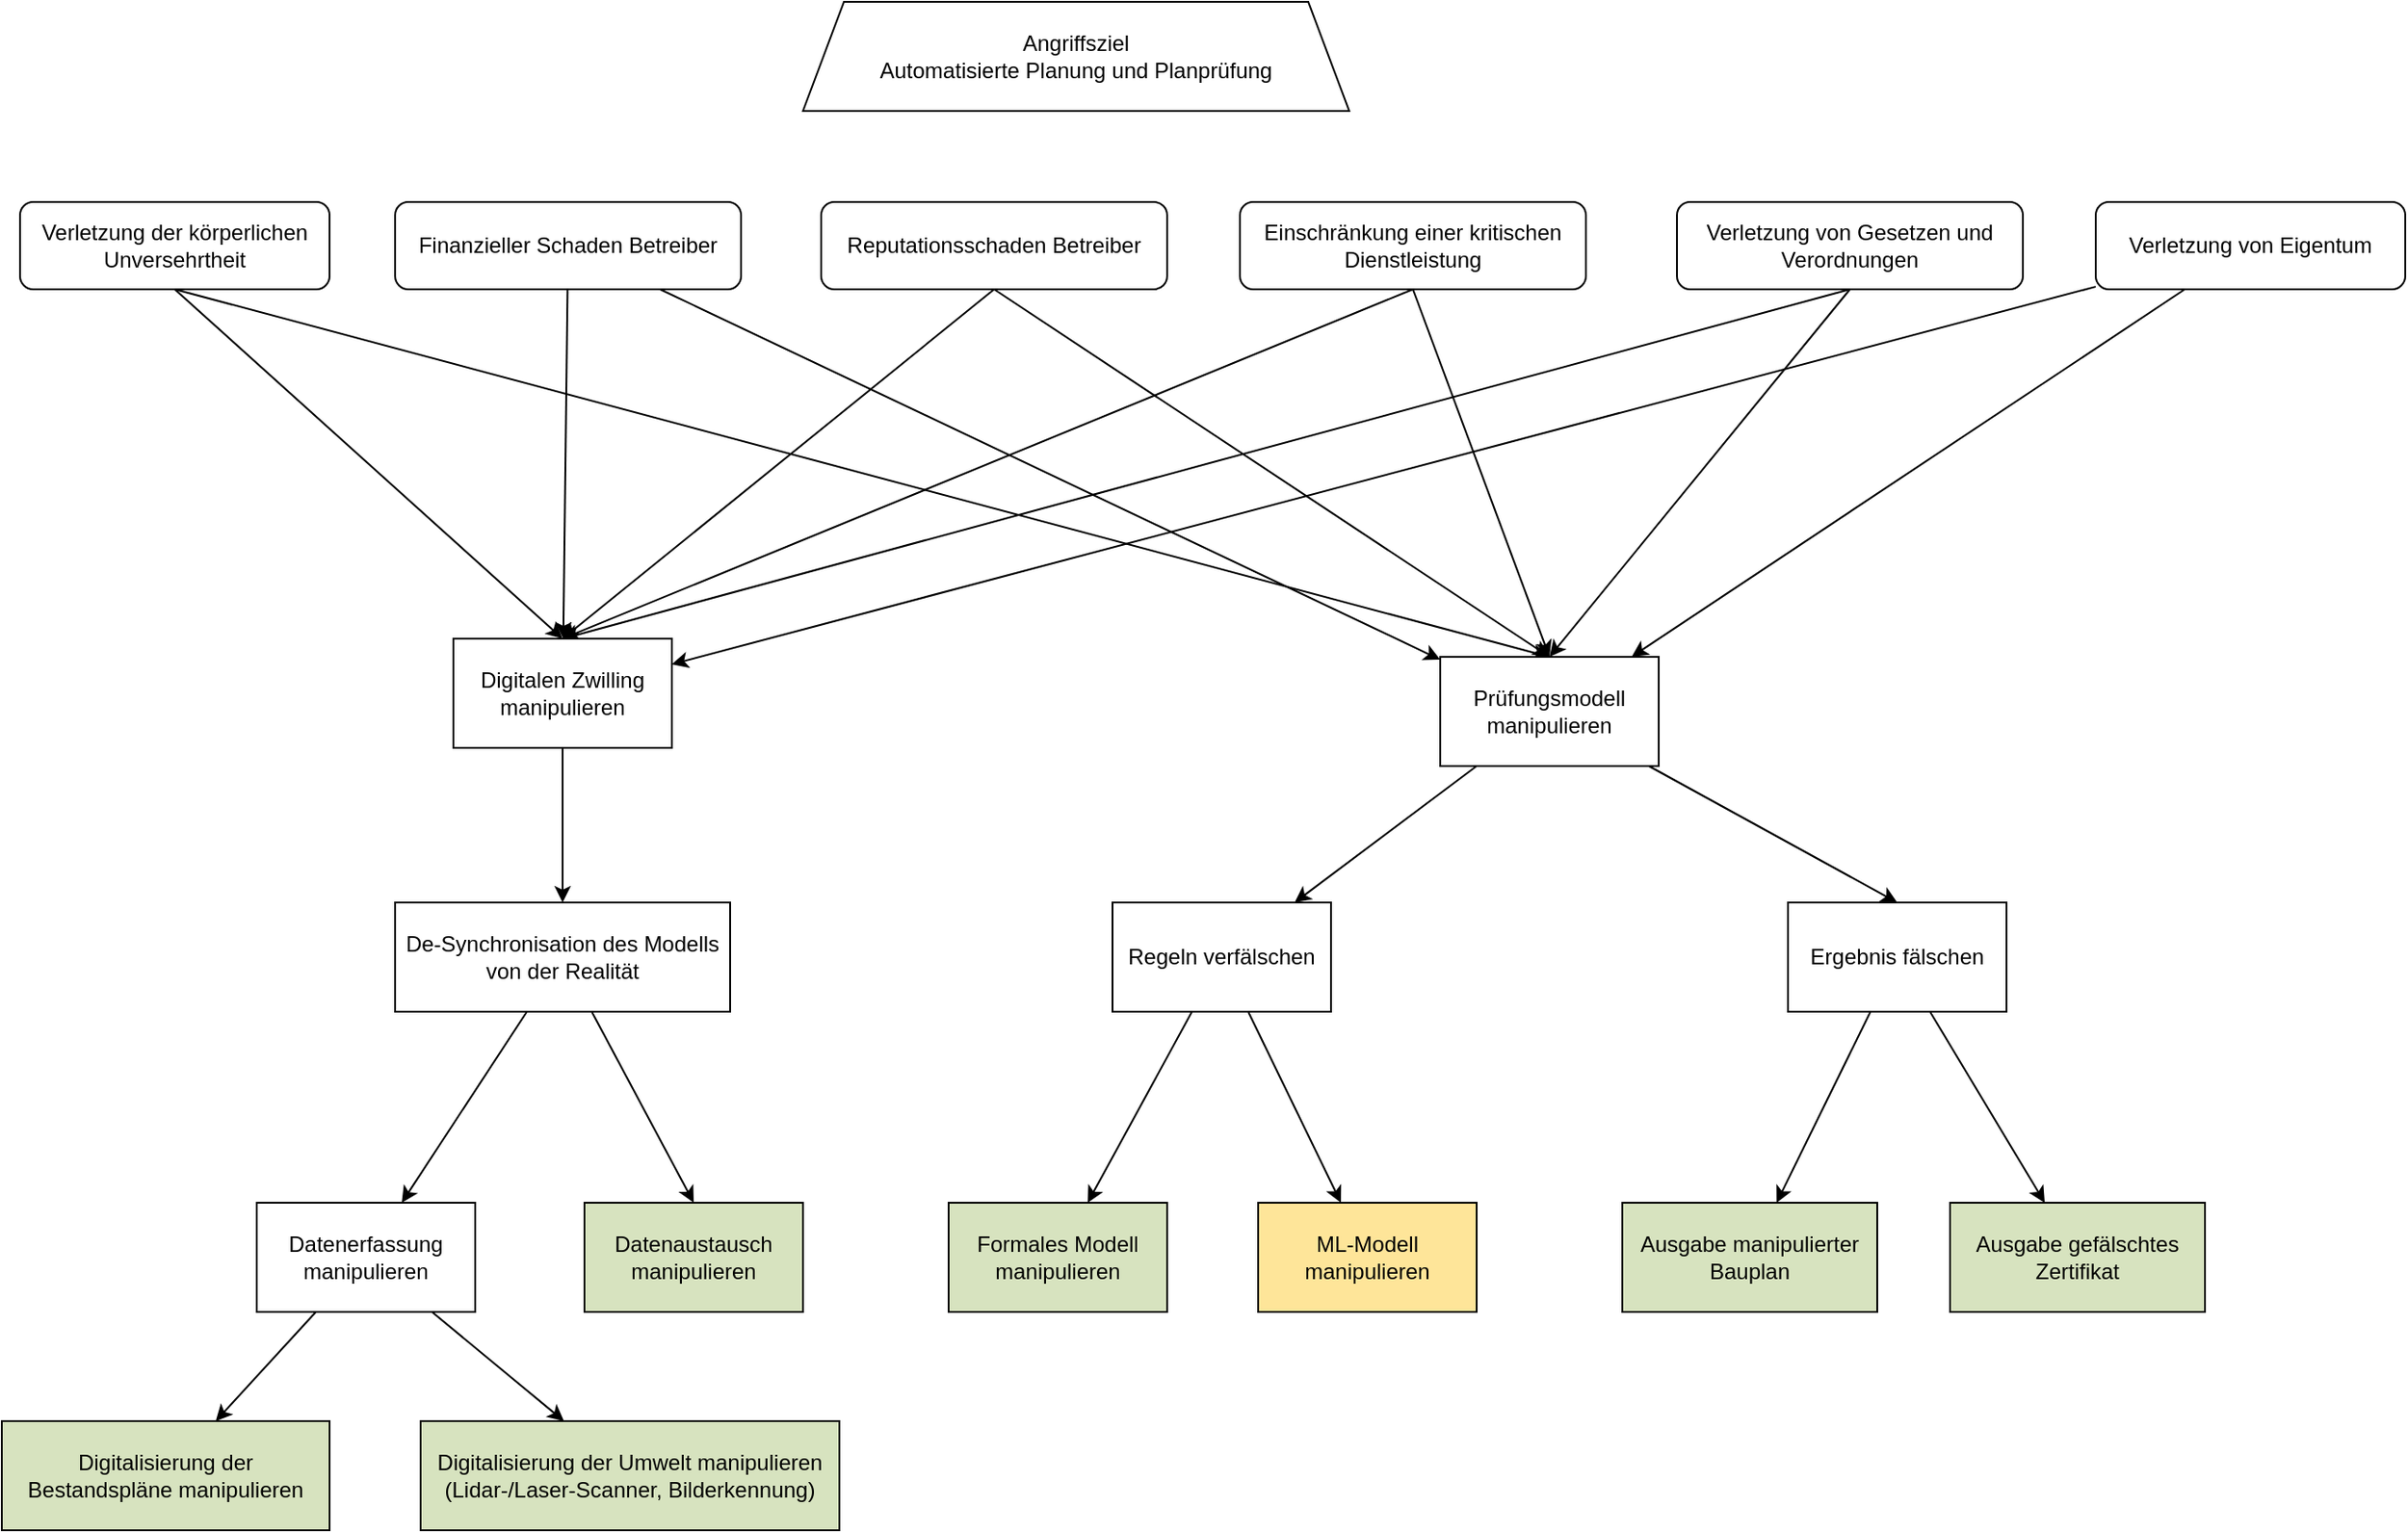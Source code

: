 <mxfile compressed="false" version="15.7.3" type="device">
  <diagram id="jLZkieyW3AFqTRxJEDt1" name="Seite-1">
    <mxGraphModel dx="-358" dy="1029" grid="1" gridSize="10" guides="1" tooltips="1" connect="1" arrows="1" fold="1" page="1" pageScale="1" pageWidth="827" pageHeight="1169" math="0" shadow="0">
      <root>
        <mxCell id="0" />
        <mxCell id="1" parent="0" />
        <mxCell id="8U_8wvUCqnKFDiD6axn3-1" style="rounded=0;orthogonalLoop=1;jettySize=auto;html=1;exitX=0.5;exitY=1;exitDx=0;exitDy=0;entryX=0.5;entryY=0;entryDx=0;entryDy=0;" parent="1" source="efBT3XxfbWkx_M3Lsu19-3" target="efBT3XxfbWkx_M3Lsu19-8" edge="1">
          <mxGeometry relative="1" as="geometry" />
        </mxCell>
        <mxCell id="8U_8wvUCqnKFDiD6axn3-5" style="edgeStyle=none;rounded=0;orthogonalLoop=1;jettySize=auto;html=1;exitX=0.5;exitY=1;exitDx=0;exitDy=0;entryX=0.5;entryY=0;entryDx=0;entryDy=0;" parent="1" source="efBT3XxfbWkx_M3Lsu19-3" target="efBT3XxfbWkx_M3Lsu19-7" edge="1">
          <mxGeometry relative="1" as="geometry" />
        </mxCell>
        <object label="Verletzung der körperlichen Unversehrtheit" id="efBT3XxfbWkx_M3Lsu19-3">
          <ag_attributes />
          <ag_computed_attributes />
          <mxCell style="rounded=1;whiteSpace=wrap;" parent="1" vertex="1">
            <mxGeometry x="1770" y="140" width="170" height="48" as="geometry" />
          </mxCell>
        </object>
        <mxCell id="8U_8wvUCqnKFDiD6axn3-2" style="edgeStyle=none;rounded=0;orthogonalLoop=1;jettySize=auto;html=1;exitX=0.5;exitY=1;exitDx=0;exitDy=0;entryX=0.5;entryY=0;entryDx=0;entryDy=0;" parent="1" source="efBT3XxfbWkx_M3Lsu19-4" target="efBT3XxfbWkx_M3Lsu19-8" edge="1">
          <mxGeometry relative="1" as="geometry">
            <mxPoint x="2160" y="470" as="targetPoint" />
          </mxGeometry>
        </mxCell>
        <mxCell id="8U_8wvUCqnKFDiD6axn3-6" style="edgeStyle=none;rounded=0;orthogonalLoop=1;jettySize=auto;html=1;exitX=0.5;exitY=1;exitDx=0;exitDy=0;entryX=0.5;entryY=0;entryDx=0;entryDy=0;" parent="1" source="efBT3XxfbWkx_M3Lsu19-4" target="efBT3XxfbWkx_M3Lsu19-7" edge="1">
          <mxGeometry relative="1" as="geometry">
            <mxPoint x="2470" y="470" as="targetPoint" />
          </mxGeometry>
        </mxCell>
        <object label="Reputationsschaden Betreiber" id="efBT3XxfbWkx_M3Lsu19-4">
          <ag_attributes />
          <ag_computed_attributes />
          <mxCell style="rounded=1;whiteSpace=wrap;" parent="1" vertex="1">
            <mxGeometry x="2210" y="140" width="190" height="48" as="geometry" />
          </mxCell>
        </object>
        <mxCell id="8U_8wvUCqnKFDiD6axn3-3" style="edgeStyle=none;rounded=0;orthogonalLoop=1;jettySize=auto;html=1;exitX=0.5;exitY=1;exitDx=0;exitDy=0;entryX=0.5;entryY=0;entryDx=0;entryDy=0;" parent="1" source="efBT3XxfbWkx_M3Lsu19-5" target="efBT3XxfbWkx_M3Lsu19-8" edge="1">
          <mxGeometry relative="1" as="geometry" />
        </mxCell>
        <mxCell id="8U_8wvUCqnKFDiD6axn3-7" style="edgeStyle=none;rounded=0;orthogonalLoop=1;jettySize=auto;html=1;exitX=0.5;exitY=1;exitDx=0;exitDy=0;entryX=0.5;entryY=0;entryDx=0;entryDy=0;" parent="1" source="efBT3XxfbWkx_M3Lsu19-5" target="efBT3XxfbWkx_M3Lsu19-7" edge="1">
          <mxGeometry relative="1" as="geometry">
            <mxPoint x="2470" y="470" as="targetPoint" />
          </mxGeometry>
        </mxCell>
        <object label="Einschränkung einer kritischen Dienstleistung" id="efBT3XxfbWkx_M3Lsu19-5">
          <ag_attributes />
          <ag_computed_attributes />
          <mxCell style="rounded=1;whiteSpace=wrap;" parent="1" vertex="1">
            <mxGeometry x="2440" y="140" width="190" height="48" as="geometry" />
          </mxCell>
        </object>
        <mxCell id="8U_8wvUCqnKFDiD6axn3-4" style="edgeStyle=none;rounded=0;orthogonalLoop=1;jettySize=auto;html=1;exitX=0.5;exitY=1;exitDx=0;exitDy=0;entryX=0.5;entryY=0;entryDx=0;entryDy=0;" parent="1" source="efBT3XxfbWkx_M3Lsu19-6" target="efBT3XxfbWkx_M3Lsu19-8" edge="1">
          <mxGeometry relative="1" as="geometry">
            <mxPoint x="2160" y="470" as="targetPoint" />
          </mxGeometry>
        </mxCell>
        <mxCell id="8U_8wvUCqnKFDiD6axn3-8" style="edgeStyle=none;rounded=0;orthogonalLoop=1;jettySize=auto;html=1;exitX=0.5;exitY=1;exitDx=0;exitDy=0;entryX=0.5;entryY=0;entryDx=0;entryDy=0;" parent="1" source="efBT3XxfbWkx_M3Lsu19-6" target="efBT3XxfbWkx_M3Lsu19-7" edge="1">
          <mxGeometry relative="1" as="geometry">
            <mxPoint x="2470" y="470" as="targetPoint" />
          </mxGeometry>
        </mxCell>
        <object label="Verletzung von Gesetzen und Verordnungen" id="efBT3XxfbWkx_M3Lsu19-6">
          <ag_attributes />
          <ag_computed_attributes />
          <mxCell style="rounded=1;whiteSpace=wrap;" parent="1" vertex="1">
            <mxGeometry x="2680" y="140" width="190" height="48" as="geometry" />
          </mxCell>
        </object>
        <mxCell id="8U_8wvUCqnKFDiD6axn3-13" value="" style="edgeStyle=none;rounded=0;orthogonalLoop=1;jettySize=auto;html=1;" parent="1" source="efBT3XxfbWkx_M3Lsu19-7" target="8U_8wvUCqnKFDiD6axn3-12" edge="1">
          <mxGeometry relative="1" as="geometry" />
        </mxCell>
        <mxCell id="8U_8wvUCqnKFDiD6axn3-16" style="edgeStyle=none;rounded=0;orthogonalLoop=1;jettySize=auto;html=1;entryX=0.5;entryY=0;entryDx=0;entryDy=0;" parent="1" source="efBT3XxfbWkx_M3Lsu19-7" target="8U_8wvUCqnKFDiD6axn3-15" edge="1">
          <mxGeometry relative="1" as="geometry" />
        </mxCell>
        <mxCell id="efBT3XxfbWkx_M3Lsu19-7" value="Prüfungsmodell manipulieren" style="rounded=0;whiteSpace=wrap;" parent="1" vertex="1">
          <mxGeometry x="2550" y="390" width="120" height="60" as="geometry" />
        </mxCell>
        <mxCell id="8U_8wvUCqnKFDiD6axn3-11" value="" style="edgeStyle=none;rounded=0;orthogonalLoop=1;jettySize=auto;html=1;entryX=0.5;entryY=0;entryDx=0;entryDy=0;" parent="1" source="efBT3XxfbWkx_M3Lsu19-8" target="8U_8wvUCqnKFDiD6axn3-10" edge="1">
          <mxGeometry relative="1" as="geometry" />
        </mxCell>
        <mxCell id="8U_8wvUCqnKFDiD6axn3-19" style="edgeStyle=none;rounded=0;orthogonalLoop=1;jettySize=auto;html=1;entryX=0.5;entryY=0;entryDx=0;entryDy=0;" parent="1" source="8U_8wvUCqnKFDiD6axn3-10" target="8U_8wvUCqnKFDiD6axn3-18" edge="1">
          <mxGeometry relative="1" as="geometry" />
        </mxCell>
        <object label="Digitalen Zwilling manipulieren" id="efBT3XxfbWkx_M3Lsu19-8">
          <ag_attributes />
          <ag_computed_attributes />
          <mxCell style="rounded=0;whiteSpace=wrap;" parent="1" vertex="1">
            <mxGeometry x="2008" y="380" width="120" height="60" as="geometry" />
          </mxCell>
        </object>
        <mxCell id="8U_8wvUCqnKFDiD6axn3-9" style="edgeStyle=none;rounded=0;orthogonalLoop=1;jettySize=auto;html=1;exitX=0.5;exitY=1;exitDx=0;exitDy=0;" parent="1" source="efBT3XxfbWkx_M3Lsu19-7" target="efBT3XxfbWkx_M3Lsu19-7" edge="1">
          <mxGeometry relative="1" as="geometry" />
        </mxCell>
        <mxCell id="8U_8wvUCqnKFDiD6axn3-10" value="De-Synchronisation des Modells von der Realität" style="rounded=0;whiteSpace=wrap;" parent="1" vertex="1">
          <mxGeometry x="1976" y="525" width="184" height="60" as="geometry" />
        </mxCell>
        <mxCell id="-USMrEy12YP6Dv1XTXEw-17" value="" style="rounded=0;orthogonalLoop=1;jettySize=auto;html=1;" parent="1" source="8U_8wvUCqnKFDiD6axn3-12" target="-USMrEy12YP6Dv1XTXEw-16" edge="1">
          <mxGeometry relative="1" as="geometry" />
        </mxCell>
        <mxCell id="-USMrEy12YP6Dv1XTXEw-19" value="" style="rounded=0;orthogonalLoop=1;jettySize=auto;html=1;" parent="1" source="8U_8wvUCqnKFDiD6axn3-12" target="-USMrEy12YP6Dv1XTXEw-18" edge="1">
          <mxGeometry relative="1" as="geometry" />
        </mxCell>
        <mxCell id="8U_8wvUCqnKFDiD6axn3-12" value="Regeln verfälschen" style="rounded=0;whiteSpace=wrap;" parent="1" vertex="1">
          <mxGeometry x="2370" y="525" width="120" height="60" as="geometry" />
        </mxCell>
        <mxCell id="-USMrEy12YP6Dv1XTXEw-13" style="rounded=0;orthogonalLoop=1;jettySize=auto;html=1;" parent="1" source="8U_8wvUCqnKFDiD6axn3-15" target="-USMrEy12YP6Dv1XTXEw-7" edge="1">
          <mxGeometry relative="1" as="geometry" />
        </mxCell>
        <mxCell id="-USMrEy12YP6Dv1XTXEw-15" value="" style="rounded=0;orthogonalLoop=1;jettySize=auto;html=1;" parent="1" source="8U_8wvUCqnKFDiD6axn3-15" target="-USMrEy12YP6Dv1XTXEw-14" edge="1">
          <mxGeometry relative="1" as="geometry" />
        </mxCell>
        <mxCell id="8U_8wvUCqnKFDiD6axn3-15" value="Ergebnis fälschen" style="whiteSpace=wrap;html=1;rounded=0;" parent="1" vertex="1">
          <mxGeometry x="2741" y="525" width="120" height="60" as="geometry" />
        </mxCell>
        <mxCell id="8U_8wvUCqnKFDiD6axn3-18" value="Datenaustausch manipulieren" style="whiteSpace=wrap;fillColor=#D7E3BF;" parent="1" vertex="1">
          <mxGeometry x="2080" y="690" width="120" height="60" as="geometry" />
        </mxCell>
        <mxCell id="-USMrEy12YP6Dv1XTXEw-5" style="rounded=0;orthogonalLoop=1;jettySize=auto;html=1;" parent="1" source="-USMrEy12YP6Dv1XTXEw-1" target="-USMrEy12YP6Dv1XTXEw-3" edge="1">
          <mxGeometry relative="1" as="geometry" />
        </mxCell>
        <mxCell id="-USMrEy12YP6Dv1XTXEw-6" style="rounded=0;orthogonalLoop=1;jettySize=auto;html=1;" parent="1" source="-USMrEy12YP6Dv1XTXEw-1" target="-USMrEy12YP6Dv1XTXEw-4" edge="1">
          <mxGeometry relative="1" as="geometry" />
        </mxCell>
        <mxCell id="-USMrEy12YP6Dv1XTXEw-1" value="Datenerfassung manipulieren" style="rounded=0;whiteSpace=wrap;" parent="1" vertex="1">
          <mxGeometry x="1900" y="690" width="120" height="60" as="geometry" />
        </mxCell>
        <mxCell id="-USMrEy12YP6Dv1XTXEw-2" style="edgeStyle=none;rounded=0;orthogonalLoop=1;jettySize=auto;html=1;" parent="1" source="8U_8wvUCqnKFDiD6axn3-10" target="-USMrEy12YP6Dv1XTXEw-1" edge="1">
          <mxGeometry relative="1" as="geometry">
            <mxPoint x="2094" y="595" as="sourcePoint" />
            <mxPoint x="2150" y="700" as="targetPoint" />
          </mxGeometry>
        </mxCell>
        <mxCell id="-USMrEy12YP6Dv1XTXEw-3" value="Digitalisierung der Bestandspläne manipulieren" style="whiteSpace=wrap;fillColor=#D7E3BF;" parent="1" vertex="1">
          <mxGeometry x="1760" y="810" width="180" height="60" as="geometry" />
        </mxCell>
        <mxCell id="-USMrEy12YP6Dv1XTXEw-4" value="Digitalisierung der Umwelt manipulieren&#xa;(Lidar-/Laser-Scanner, Bilderkennung)" style="whiteSpace=wrap;fillColor=#D7E3BF;" parent="1" vertex="1">
          <mxGeometry x="1990" y="810" width="230" height="60" as="geometry" />
        </mxCell>
        <mxCell id="-USMrEy12YP6Dv1XTXEw-7" value="Ausgabe manipulierter Bauplan" style="whiteSpace=wrap;fillColor=#D7E3BF;" parent="1" vertex="1">
          <mxGeometry x="2650" y="690" width="140" height="60" as="geometry" />
        </mxCell>
        <mxCell id="-USMrEy12YP6Dv1XTXEw-14" value="Ausgabe gefälschtes Zertifikat" style="whiteSpace=wrap;fillColor=#D7E3BF;" parent="1" vertex="1">
          <mxGeometry x="2830" y="690" width="140" height="60" as="geometry" />
        </mxCell>
        <mxCell id="-USMrEy12YP6Dv1XTXEw-16" value="Formales Modell manipulieren" style="whiteSpace=wrap;fillColor=#D7E3BF;" parent="1" vertex="1">
          <mxGeometry x="2280" y="690" width="120" height="60" as="geometry" />
        </mxCell>
        <mxCell id="-USMrEy12YP6Dv1XTXEw-18" value="ML-Modell manipulieren" style="whiteSpace=wrap;fillColor=#FEE599;" parent="1" vertex="1">
          <mxGeometry x="2450" y="690" width="120" height="60" as="geometry" />
        </mxCell>
        <mxCell id="nDSWvJv89EqFTmo-1Rvo-1" value="Angriffsziel&#xa;Automatisierte Planung und Planprüfung" style="whiteSpace=wrap;shape=trapezoid;size=0.075;" parent="1" vertex="1">
          <mxGeometry x="2200" y="30" width="300" height="60" as="geometry" />
        </mxCell>
        <mxCell id="g43z33kbfmnq2KOF_cTI-3" style="edgeStyle=none;rounded=0;orthogonalLoop=1;jettySize=auto;html=1;" edge="1" parent="1" source="g43z33kbfmnq2KOF_cTI-1" target="efBT3XxfbWkx_M3Lsu19-7">
          <mxGeometry relative="1" as="geometry" />
        </mxCell>
        <mxCell id="g43z33kbfmnq2KOF_cTI-4" style="edgeStyle=none;rounded=0;orthogonalLoop=1;jettySize=auto;html=1;" edge="1" parent="1" source="g43z33kbfmnq2KOF_cTI-1" target="efBT3XxfbWkx_M3Lsu19-8">
          <mxGeometry relative="1" as="geometry" />
        </mxCell>
        <object label="Verletzung von Eigentum" id="g43z33kbfmnq2KOF_cTI-1">
          <ag_attributes />
          <ag_computed_attributes />
          <mxCell style="rounded=1;whiteSpace=wrap;" vertex="1" parent="1">
            <mxGeometry x="2910" y="140" width="170" height="48" as="geometry" />
          </mxCell>
        </object>
        <mxCell id="g43z33kbfmnq2KOF_cTI-6" style="edgeStyle=none;rounded=0;orthogonalLoop=1;jettySize=auto;html=1;" edge="1" parent="1" source="g43z33kbfmnq2KOF_cTI-5" target="efBT3XxfbWkx_M3Lsu19-8">
          <mxGeometry relative="1" as="geometry" />
        </mxCell>
        <mxCell id="g43z33kbfmnq2KOF_cTI-7" style="edgeStyle=none;rounded=0;orthogonalLoop=1;jettySize=auto;html=1;" edge="1" parent="1" source="g43z33kbfmnq2KOF_cTI-5" target="efBT3XxfbWkx_M3Lsu19-7">
          <mxGeometry relative="1" as="geometry" />
        </mxCell>
        <object label="Finanzieller Schaden Betreiber" id="g43z33kbfmnq2KOF_cTI-5">
          <ag_attributes />
          <ag_computed_attributes />
          <mxCell style="rounded=1;whiteSpace=wrap;" vertex="1" parent="1">
            <mxGeometry x="1976" y="140" width="190" height="48" as="geometry" />
          </mxCell>
        </object>
      </root>
    </mxGraphModel>
  </diagram>
</mxfile>
